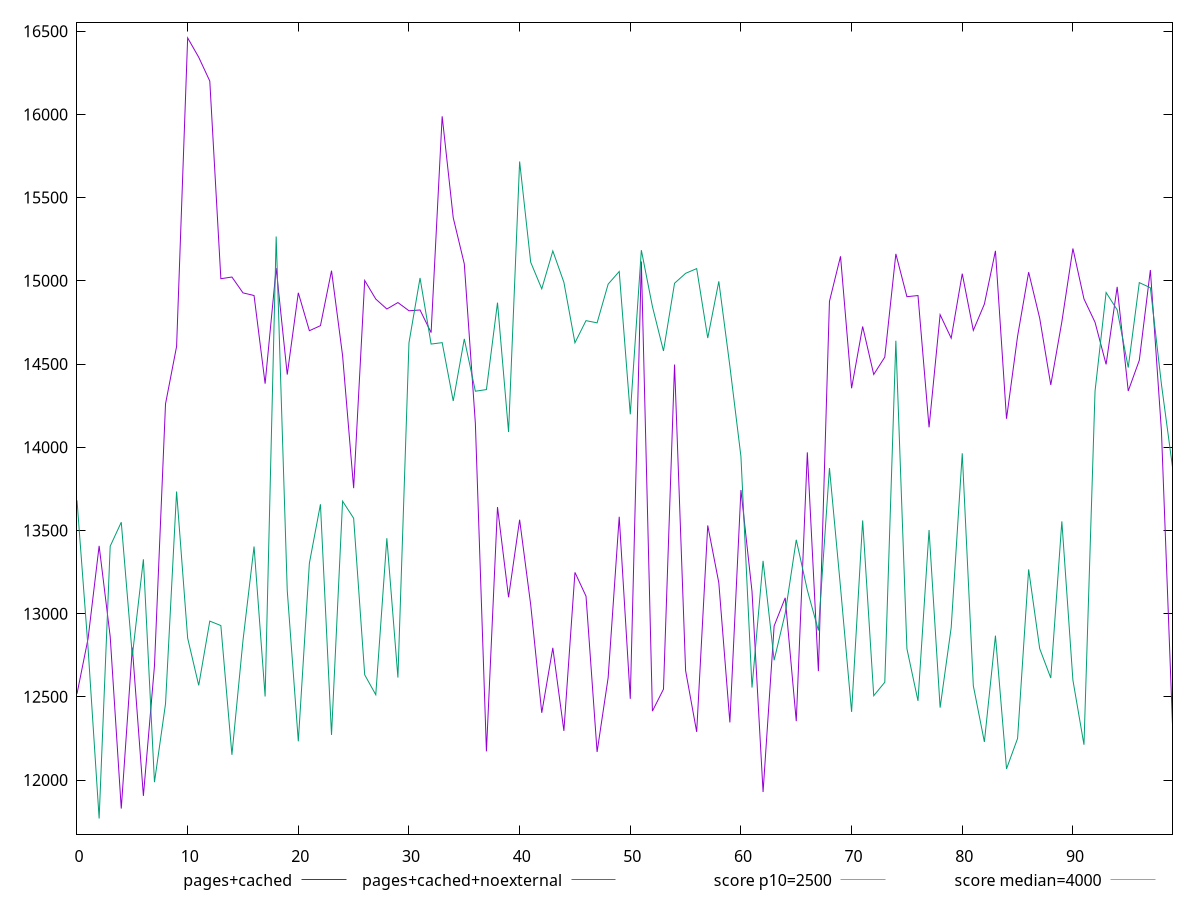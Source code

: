 reset

$pagesCached <<EOF
0 12518.549
1 12849.877
2 13407.219999999998
3 12862.026999999998
4 11828.665
5 12795.965000000002
6 11904.907000000001
7 12685.9025
8 14260.549500000001
9 14605.433
10 16459.468999999997
11 16343.161500000004
12 16200.251999999999
13 15012.546
14 15022.709000000003
15 14927.428499999998
16 14911.440999999999
17 14381.857999999997
18 15076.051000000003
19 14436.520000000002
20 14927.8705
21 14700.046999999997
22 14730.426499999998
23 15060.8255
24 14551.014000000003
25 13753.853000000005
26 15001.816000000003
27 14890.292
28 14830.467499999999
29 14869.224499999997
30 14819.9065
31 14824.581999999999
32 14688.724999999999
33 15988.501499999998
34 15378.925000000007
35 15101.596500000001
36 14143.664
37 12172.332999999999
38 13640.324
39 13098.381000000001
40 13564.121000000001
41 13053.876500000002
42 12404.113500000003
43 12794.5635
44 12295.563000000002
45 13247.858
46 13104.735000000004
47 12169.081499999998
48 12615.209999999997
49 13582.217999999997
50 12487.969000000001
51 15116.196999999998
52 12414.247999999996
53 12546.092999999997
54 14496.8225
55 12657.281499999997
56 12289.4415
57 13529.947500000002
58 13185.6005
59 12346.172000000002
60 13742.626
61 13133.7985
62 11928.157
63 12926.124000000002
64 13094.962499999994
65 12353.821500000002
66 13969.274000000001
67 12654.255
68 14876.653999999999
69 15147.251
70 14354.341
71 14725.355
72 14437.179499999998
73 14541.443
74 15161.77
75 14904.45
76 14911.403500000004
77 14119.208999999999
78 14796.452999999998
79 14655.1525
80 15042.617500000002
81 14701.947500000002
82 14860.113000000001
83 15180.058500000003
84 14171.014
85 14666.680000000002
86 15051.731
87 14774.9425
88 14374.338999999998
89 14753.518500000002
90 15194.207500000002
91 14891.108999999999
92 14750.802500000002
93 14497.818500000001
94 14963.609500000006
95 14337.830999999998
96 14522.434
97 15064.539000000004
98 14097.256000000001
99 12333.293000000003
EOF

$pagesCachedNoexternal <<EOF
0 13680.659000000003
1 12792.160000000002
2 11768.957999999999
3 13405.276
4 13549.292000000001
5 12745.922499999999
6 13326.470000000001
7 11987.407
8 12458.805999999997
9 13734.050000000003
10 12852.815999999999
11 12568.934
12 12955.1025
13 12928.310000000001
14 12151.704000000003
15 12838.872999999996
16 13403.524000000001
17 12502.2195
18 15266.2525
19 13138.4535
20 12232.868
21 13303.008000000002
22 13657.266000000001
23 12271.443999999998
24 13675.807999999997
25 13573.164
26 12632.409
27 12512.649999999998
28 13453.148999999998
29 12615.942
30 14627.600999999999
31 15017.085000000001
32 14619.825999999997
33 14628.461
34 14277.8635
35 14650.902000000004
36 14336.553
37 14346.337500000003
38 14868.649000000001
39 14091.229000000003
40 15716.718500000003
41 15111.62
42 14951.574
43 15179.329
44 14991.019
45 14627.515000000001
46 14760.651999999998
47 14747.242499999998
48 14980.0145
49 15055.985
50 14197.823000000002
51 15184.006999999998
52 14845.773000000001
53 14578.452500000001
54 14985.213
55 15044.894499999999
56 15073.234499999999
57 14656.077999999998
58 14996.553499999998
59 14487.033
60 13944.150999999998
61 12555.788999999997
62 13317.161999999997
63 12719.975999999999
64 13002.0105
65 13443.800999999998
66 13141.426
67 12898.593
68 13874.957000000002
69 13157.249999999998
70 12409.476499999999
71 13560.22
72 12506.730999999996
73 12587.962
74 14639.942500000001
75 12789.033
76 12475.832000000002
77 13502.345000000001
78 12435.241
79 12916.09
80 13963.458999999999
81 12566.876999999997
82 12229.232999999997
83 12867.832000000002
84 12067.374999999998
85 12250.122
86 13265.933000000003
87 12789.624999999998
88 12613.154000000002
89 13554.415999999997
90 12600.614
91 12212.267999999996
92 14336.7045
93 14929.516000000003
94 14825.452999999998
95 14478.836
96 14989.088
97 14958.183000000005
98 14378.317
99 13880.783999999998
EOF

set key outside below
set xrange [0:99]
set yrange [11675.14778:16553.279219999997]
set trange [11675.14778:16553.279219999997]
set terminal svg size 640, 520 enhanced background rgb 'white'
set output "reprap/largest-contentful-paint/comparison/line/1_vs_2.svg"

plot $pagesCached title "pages+cached" with line, \
     $pagesCachedNoexternal title "pages+cached+noexternal" with line, \
     2500 title "score p10=2500", \
     4000 title "score median=4000"

reset
